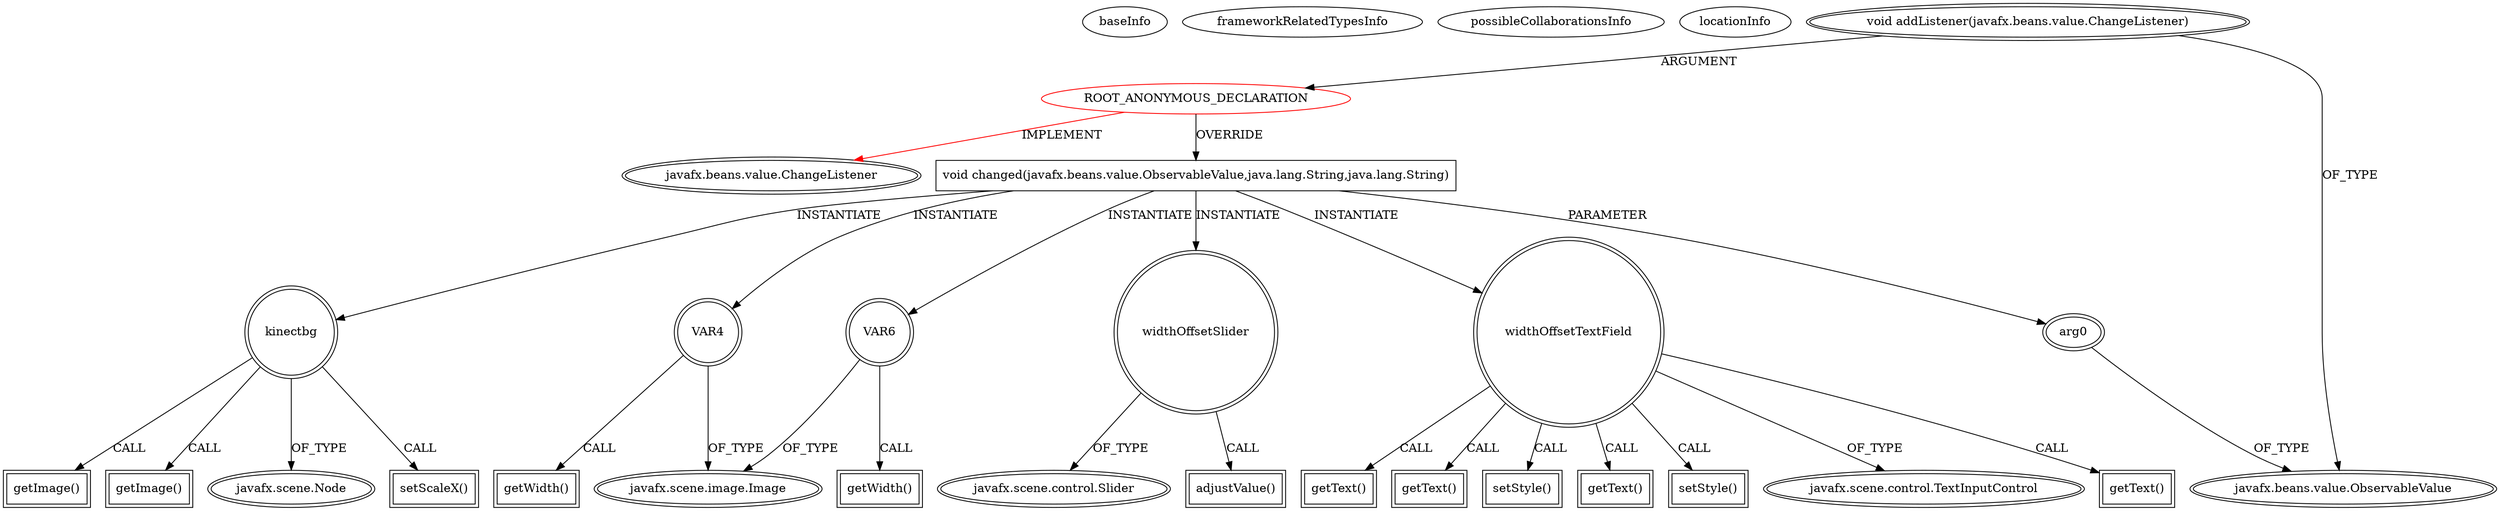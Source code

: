 digraph {
baseInfo[graphId=2424,category="extension_graph",isAnonymous=true,possibleRelation=false]
frameworkRelatedTypesInfo[0="javafx.beans.value.ChangeListener"]
possibleCollaborationsInfo[]
locationInfo[projectName="didygo-gce-display",filePath="/didygo-gce-display/gce-display-master/src/proto1/DashBoard.java",contextSignature="void widgetBehavior()",graphId="2424"]
0[label="ROOT_ANONYMOUS_DECLARATION",vertexType="ROOT_ANONYMOUS_DECLARATION",isFrameworkType=false,color=red]
1[label="javafx.beans.value.ChangeListener",vertexType="FRAMEWORK_INTERFACE_TYPE",isFrameworkType=true,peripheries=2]
2[label="void addListener(javafx.beans.value.ChangeListener)",vertexType="OUTSIDE_CALL",isFrameworkType=true,peripheries=2]
3[label="javafx.beans.value.ObservableValue",vertexType="FRAMEWORK_INTERFACE_TYPE",isFrameworkType=true,peripheries=2]
4[label="void changed(javafx.beans.value.ObservableValue,java.lang.String,java.lang.String)",vertexType="OVERRIDING_METHOD_DECLARATION",isFrameworkType=false,shape=box]
5[label="arg0",vertexType="PARAMETER_DECLARATION",isFrameworkType=true,peripheries=2]
7[label="widthOffsetTextField",vertexType="VARIABLE_EXPRESION",isFrameworkType=true,peripheries=2,shape=circle]
9[label="javafx.scene.control.TextInputControl",vertexType="FRAMEWORK_CLASS_TYPE",isFrameworkType=true,peripheries=2]
8[label="getText()",vertexType="INSIDE_CALL",isFrameworkType=true,peripheries=2,shape=box]
11[label="getText()",vertexType="INSIDE_CALL",isFrameworkType=true,peripheries=2,shape=box]
12[label="kinectbg",vertexType="VARIABLE_EXPRESION",isFrameworkType=true,peripheries=2,shape=circle]
14[label="javafx.scene.Node",vertexType="FRAMEWORK_CLASS_TYPE",isFrameworkType=true,peripheries=2]
13[label="setScaleX()",vertexType="INSIDE_CALL",isFrameworkType=true,peripheries=2,shape=box]
16[label="getText()",vertexType="INSIDE_CALL",isFrameworkType=true,peripheries=2,shape=box]
17[label="VAR4",vertexType="VARIABLE_EXPRESION",isFrameworkType=true,peripheries=2,shape=circle]
19[label="javafx.scene.image.Image",vertexType="FRAMEWORK_CLASS_TYPE",isFrameworkType=true,peripheries=2]
18[label="getWidth()",vertexType="INSIDE_CALL",isFrameworkType=true,peripheries=2,shape=box]
21[label="getImage()",vertexType="INSIDE_CALL",isFrameworkType=true,peripheries=2,shape=box]
22[label="VAR6",vertexType="VARIABLE_EXPRESION",isFrameworkType=true,peripheries=2,shape=circle]
23[label="getWidth()",vertexType="INSIDE_CALL",isFrameworkType=true,peripheries=2,shape=box]
26[label="getImage()",vertexType="INSIDE_CALL",isFrameworkType=true,peripheries=2,shape=box]
28[label="setStyle()",vertexType="INSIDE_CALL",isFrameworkType=true,peripheries=2,shape=box]
29[label="widthOffsetSlider",vertexType="VARIABLE_EXPRESION",isFrameworkType=true,peripheries=2,shape=circle]
31[label="javafx.scene.control.Slider",vertexType="FRAMEWORK_CLASS_TYPE",isFrameworkType=true,peripheries=2]
30[label="adjustValue()",vertexType="INSIDE_CALL",isFrameworkType=true,peripheries=2,shape=box]
33[label="getText()",vertexType="INSIDE_CALL",isFrameworkType=true,peripheries=2,shape=box]
35[label="setStyle()",vertexType="INSIDE_CALL",isFrameworkType=true,peripheries=2,shape=box]
0->1[label="IMPLEMENT",color=red]
2->0[label="ARGUMENT"]
2->3[label="OF_TYPE"]
0->4[label="OVERRIDE"]
5->3[label="OF_TYPE"]
4->5[label="PARAMETER"]
4->7[label="INSTANTIATE"]
7->9[label="OF_TYPE"]
7->8[label="CALL"]
7->11[label="CALL"]
4->12[label="INSTANTIATE"]
12->14[label="OF_TYPE"]
12->13[label="CALL"]
7->16[label="CALL"]
4->17[label="INSTANTIATE"]
17->19[label="OF_TYPE"]
17->18[label="CALL"]
12->21[label="CALL"]
4->22[label="INSTANTIATE"]
22->19[label="OF_TYPE"]
22->23[label="CALL"]
12->26[label="CALL"]
7->28[label="CALL"]
4->29[label="INSTANTIATE"]
29->31[label="OF_TYPE"]
29->30[label="CALL"]
7->33[label="CALL"]
7->35[label="CALL"]
}
